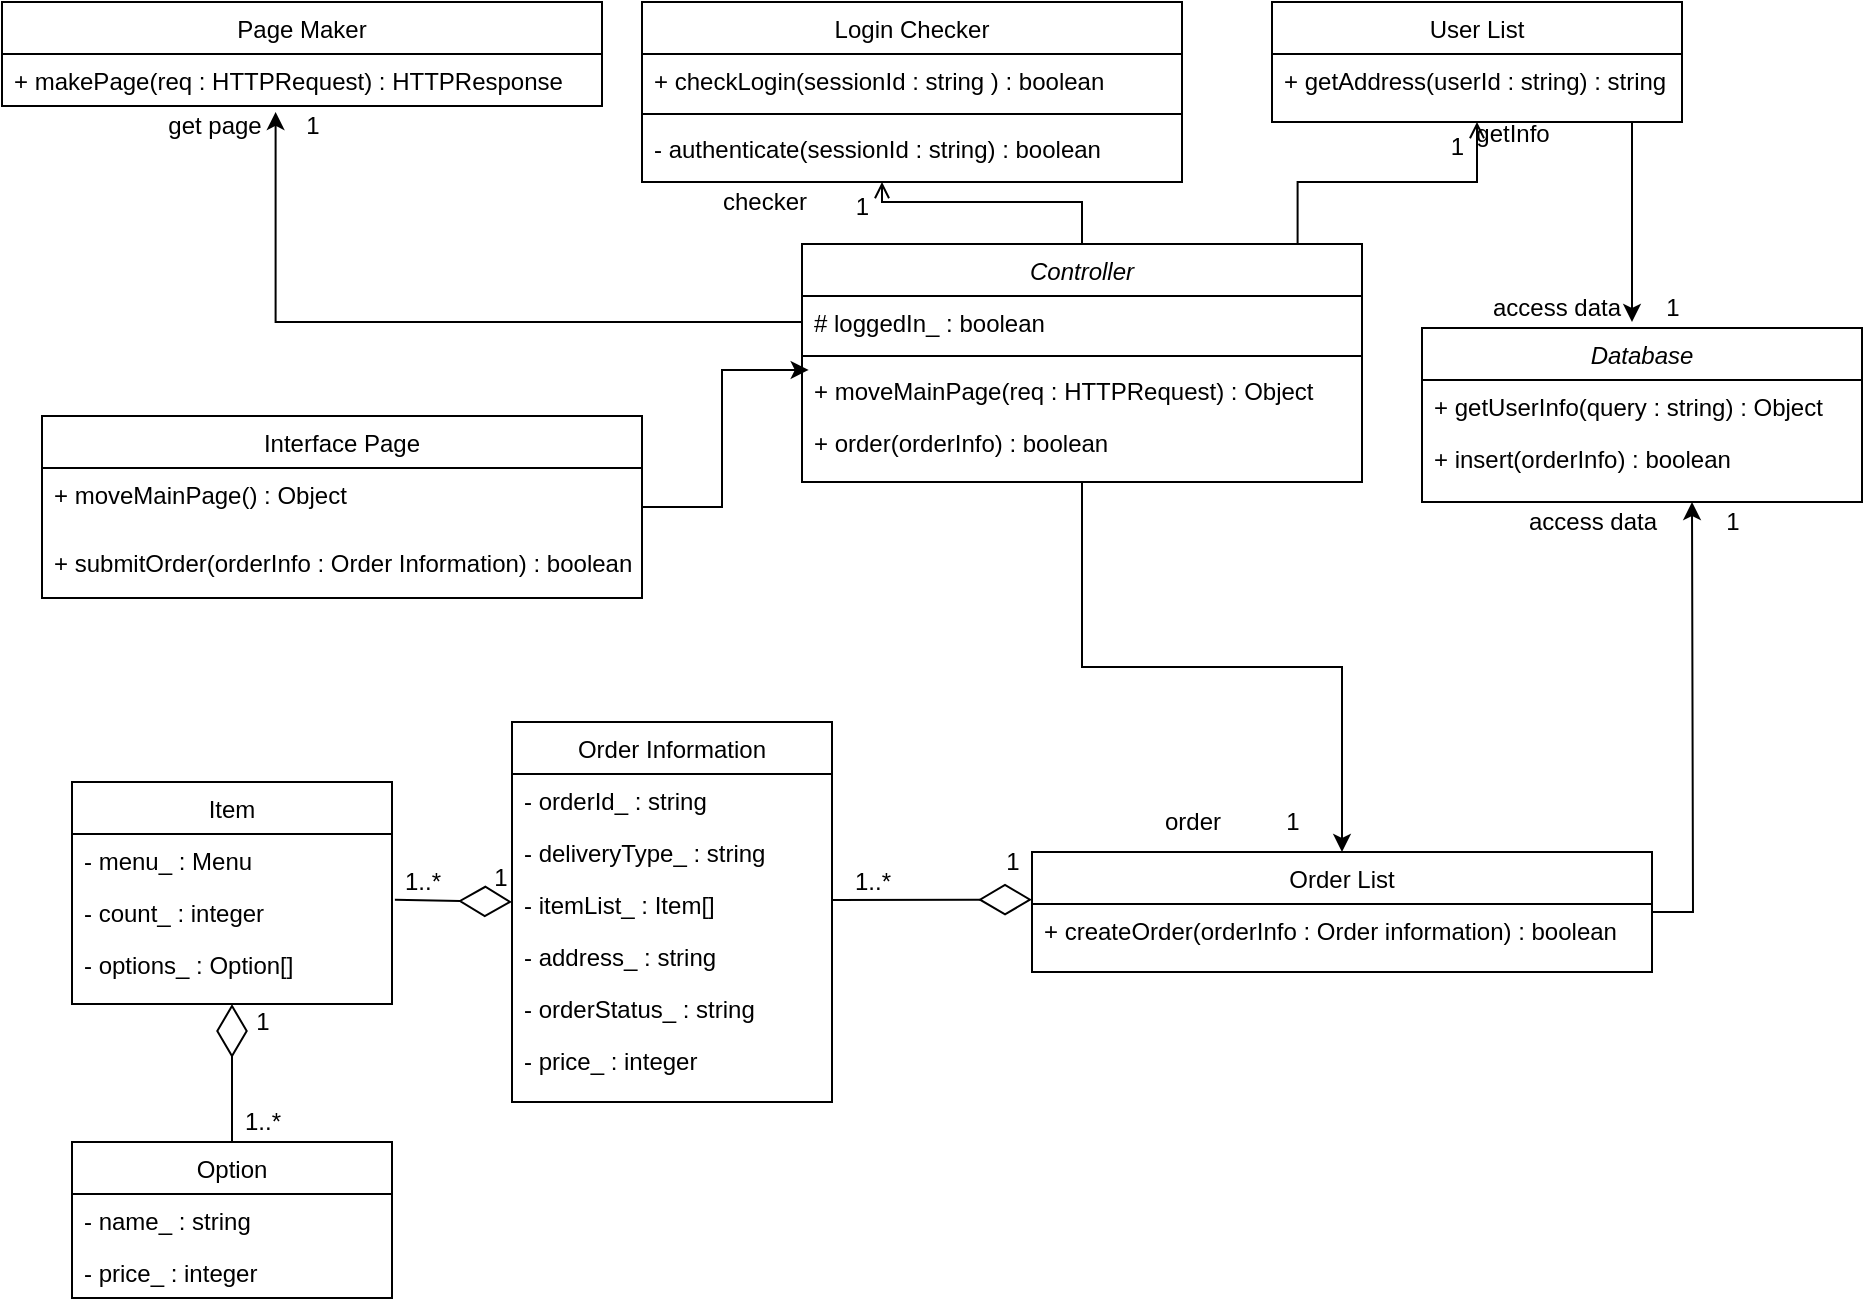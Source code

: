 <mxfile version="14.6.11" type="onedrive"><diagram id="C5RBs43oDa-KdzZeNtuy" name="Page-1"><mxGraphModel dx="815" dy="540" grid="1" gridSize="10" guides="1" tooltips="1" connect="1" arrows="1" fold="1" page="1" pageScale="1" pageWidth="1654" pageHeight="1169" math="0" shadow="0"><root><mxCell id="WIyWlLk6GJQsqaUBKTNV-0"/><mxCell id="WIyWlLk6GJQsqaUBKTNV-1" parent="WIyWlLk6GJQsqaUBKTNV-0"/><mxCell id="gkot_de-0XHQ5vh7qnOo-35" style="edgeStyle=orthogonalEdgeStyle;rounded=0;orthogonalLoop=1;jettySize=auto;html=1;exitX=0.5;exitY=1;exitDx=0;exitDy=0;" parent="WIyWlLk6GJQsqaUBKTNV-1" source="zkfFHV4jXpPFQw0GAbJ--0" target="gkot_de-0XHQ5vh7qnOo-28" edge="1"><mxGeometry relative="1" as="geometry"/></mxCell><mxCell id="zkfFHV4jXpPFQw0GAbJ--0" value="Controller" style="swimlane;fontStyle=2;align=center;verticalAlign=top;childLayout=stackLayout;horizontal=1;startSize=26;horizontalStack=0;resizeParent=1;resizeLast=0;collapsible=1;marginBottom=0;rounded=0;shadow=0;strokeWidth=1;" parent="WIyWlLk6GJQsqaUBKTNV-1" vertex="1"><mxGeometry x="420" y="171" width="280" height="119" as="geometry"><mxRectangle x="220" y="120" width="160" height="26" as="alternateBounds"/></mxGeometry></mxCell><mxCell id="zkfFHV4jXpPFQw0GAbJ--1" value="# loggedIn_ : boolean" style="text;align=left;verticalAlign=top;spacingLeft=4;spacingRight=4;overflow=hidden;rotatable=0;points=[[0,0.5],[1,0.5]];portConstraint=eastwest;" parent="zkfFHV4jXpPFQw0GAbJ--0" vertex="1"><mxGeometry y="26" width="280" height="26" as="geometry"/></mxCell><mxCell id="zkfFHV4jXpPFQw0GAbJ--4" value="" style="line;html=1;strokeWidth=1;align=left;verticalAlign=middle;spacingTop=-1;spacingLeft=3;spacingRight=3;rotatable=0;labelPosition=right;points=[];portConstraint=eastwest;" parent="zkfFHV4jXpPFQw0GAbJ--0" vertex="1"><mxGeometry y="52" width="280" height="8" as="geometry"/></mxCell><mxCell id="zkfFHV4jXpPFQw0GAbJ--5" value="+ moveMainPage(req : HTTPRequest) : Object" style="text;align=left;verticalAlign=top;spacingLeft=4;spacingRight=4;overflow=hidden;rotatable=0;points=[[0,0.5],[1,0.5]];portConstraint=eastwest;" parent="zkfFHV4jXpPFQw0GAbJ--0" vertex="1"><mxGeometry y="60" width="280" height="26" as="geometry"/></mxCell><mxCell id="gkot_de-0XHQ5vh7qnOo-1" value="+ order(orderInfo) : boolean" style="text;align=left;verticalAlign=top;spacingLeft=4;spacingRight=4;overflow=hidden;rotatable=0;points=[[0,0.5],[1,0.5]];portConstraint=eastwest;" parent="zkfFHV4jXpPFQw0GAbJ--0" vertex="1"><mxGeometry y="86" width="280" height="26" as="geometry"/></mxCell><mxCell id="zkfFHV4jXpPFQw0GAbJ--17" value="Page Maker" style="swimlane;fontStyle=0;align=center;verticalAlign=top;childLayout=stackLayout;horizontal=1;startSize=26;horizontalStack=0;resizeParent=1;resizeLast=0;collapsible=1;marginBottom=0;rounded=0;shadow=0;strokeWidth=1;" parent="WIyWlLk6GJQsqaUBKTNV-1" vertex="1"><mxGeometry x="20" y="50" width="300" height="52" as="geometry"><mxRectangle x="550" y="140" width="160" height="26" as="alternateBounds"/></mxGeometry></mxCell><mxCell id="zkfFHV4jXpPFQw0GAbJ--18" value="+ makePage(req : HTTPRequest) : HTTPResponse" style="text;align=left;verticalAlign=top;spacingLeft=4;spacingRight=4;overflow=hidden;rotatable=0;points=[[0,0.5],[1,0.5]];portConstraint=eastwest;" parent="zkfFHV4jXpPFQw0GAbJ--17" vertex="1"><mxGeometry y="26" width="300" height="26" as="geometry"/></mxCell><mxCell id="gkot_de-0XHQ5vh7qnOo-2" value="Login Checker" style="swimlane;fontStyle=0;align=center;verticalAlign=top;childLayout=stackLayout;horizontal=1;startSize=26;horizontalStack=0;resizeParent=1;resizeLast=0;collapsible=1;marginBottom=0;rounded=0;shadow=0;strokeWidth=1;" parent="WIyWlLk6GJQsqaUBKTNV-1" vertex="1"><mxGeometry x="340" y="50" width="270" height="90" as="geometry"><mxRectangle x="550" y="140" width="160" height="26" as="alternateBounds"/></mxGeometry></mxCell><mxCell id="gkot_de-0XHQ5vh7qnOo-3" value="+ checkLogin(sessionId : string ) : boolean" style="text;align=left;verticalAlign=top;spacingLeft=4;spacingRight=4;overflow=hidden;rotatable=0;points=[[0,0.5],[1,0.5]];portConstraint=eastwest;" parent="gkot_de-0XHQ5vh7qnOo-2" vertex="1"><mxGeometry y="26" width="270" height="26" as="geometry"/></mxCell><mxCell id="gkot_de-0XHQ5vh7qnOo-4" value="" style="line;html=1;strokeWidth=1;align=left;verticalAlign=middle;spacingTop=-1;spacingLeft=3;spacingRight=3;rotatable=0;labelPosition=right;points=[];portConstraint=eastwest;" parent="gkot_de-0XHQ5vh7qnOo-2" vertex="1"><mxGeometry y="52" width="270" height="8" as="geometry"/></mxCell><mxCell id="gkot_de-0XHQ5vh7qnOo-5" value="- authenticate(sessionId : string) : boolean" style="text;align=left;verticalAlign=top;spacingLeft=4;spacingRight=4;overflow=hidden;rotatable=0;points=[[0,0.5],[1,0.5]];portConstraint=eastwest;" parent="gkot_de-0XHQ5vh7qnOo-2" vertex="1"><mxGeometry y="60" width="270" height="26" as="geometry"/></mxCell><mxCell id="gkot_de-0XHQ5vh7qnOo-7" value="" style="endArrow=open;shadow=0;strokeWidth=1;rounded=0;endFill=1;edgeStyle=elbowEdgeStyle;elbow=vertical;exitX=0.5;exitY=0;exitDx=0;exitDy=0;" parent="WIyWlLk6GJQsqaUBKTNV-1" source="zkfFHV4jXpPFQw0GAbJ--0" edge="1"><mxGeometry x="0.5" y="41" relative="1" as="geometry"><mxPoint x="385" y="283" as="sourcePoint"/><mxPoint x="460" y="140" as="targetPoint"/><mxPoint x="-40" y="32" as="offset"/><Array as="points"><mxPoint x="460" y="150"/><mxPoint x="455" y="170"/></Array></mxGeometry></mxCell><mxCell id="gkot_de-0XHQ5vh7qnOo-8" value="1" style="resizable=0;align=right;verticalAlign=bottom;labelBackgroundColor=none;fontSize=12;" parent="gkot_de-0XHQ5vh7qnOo-7" connectable="0" vertex="1"><mxGeometry x="1" relative="1" as="geometry"><mxPoint x="-5" y="21" as="offset"/></mxGeometry></mxCell><mxCell id="gkot_de-0XHQ5vh7qnOo-9" value="checker" style="text;html=1;resizable=0;points=[];;align=center;verticalAlign=middle;labelBackgroundColor=none;rounded=0;shadow=0;strokeWidth=1;fontSize=12;" parent="gkot_de-0XHQ5vh7qnOo-7" vertex="1" connectable="0"><mxGeometry x="0.5" y="49" relative="1" as="geometry"><mxPoint x="-82" y="-49" as="offset"/></mxGeometry></mxCell><mxCell id="qUuRdcI2t34aqpUx9Slx-15" style="edgeStyle=orthogonalEdgeStyle;rounded=0;orthogonalLoop=1;jettySize=auto;html=1;" parent="WIyWlLk6GJQsqaUBKTNV-1" source="gkot_de-0XHQ5vh7qnOo-10" edge="1"><mxGeometry relative="1" as="geometry"><mxPoint x="835" y="210" as="targetPoint"/><Array as="points"><mxPoint x="835" y="140"/><mxPoint x="835" y="140"/></Array></mxGeometry></mxCell><mxCell id="gkot_de-0XHQ5vh7qnOo-10" value="User List" style="swimlane;fontStyle=0;align=center;verticalAlign=top;childLayout=stackLayout;horizontal=1;startSize=26;horizontalStack=0;resizeParent=1;resizeLast=0;collapsible=1;marginBottom=0;rounded=0;shadow=0;strokeWidth=1;" parent="WIyWlLk6GJQsqaUBKTNV-1" vertex="1"><mxGeometry x="655" y="50" width="205" height="60" as="geometry"><mxRectangle x="510" y="10" width="160" height="26" as="alternateBounds"/></mxGeometry></mxCell><mxCell id="gkot_de-0XHQ5vh7qnOo-11" value="+ getAddress(userId : string) : string" style="text;align=left;verticalAlign=top;spacingLeft=4;spacingRight=4;overflow=hidden;rotatable=0;points=[[0,0.5],[1,0.5]];portConstraint=eastwest;" parent="gkot_de-0XHQ5vh7qnOo-10" vertex="1"><mxGeometry y="26" width="205" height="26" as="geometry"/></mxCell><mxCell id="gkot_de-0XHQ5vh7qnOo-14" value="" style="endArrow=open;shadow=0;strokeWidth=1;rounded=0;endFill=1;edgeStyle=elbowEdgeStyle;elbow=vertical;exitX=0.885;exitY=-0.001;exitDx=0;exitDy=0;exitPerimeter=0;entryX=0.5;entryY=1;entryDx=0;entryDy=0;" parent="WIyWlLk6GJQsqaUBKTNV-1" source="zkfFHV4jXpPFQw0GAbJ--0" target="gkot_de-0XHQ5vh7qnOo-10" edge="1"><mxGeometry x="0.5" y="41" relative="1" as="geometry"><mxPoint x="715" y="200" as="sourcePoint"/><mxPoint x="715" y="140" as="targetPoint"/><mxPoint x="-40" y="32" as="offset"/><Array as="points"><mxPoint x="730" y="140"/><mxPoint x="635" y="230"/><mxPoint x="710" y="170"/></Array></mxGeometry></mxCell><mxCell id="gkot_de-0XHQ5vh7qnOo-15" value="1" style="resizable=0;align=right;verticalAlign=bottom;labelBackgroundColor=none;fontSize=12;" parent="gkot_de-0XHQ5vh7qnOo-14" connectable="0" vertex="1"><mxGeometry x="1" relative="1" as="geometry"><mxPoint x="-5" y="21" as="offset"/></mxGeometry></mxCell><mxCell id="gkot_de-0XHQ5vh7qnOo-16" value="getInfo" style="text;html=1;resizable=0;points=[];;align=center;verticalAlign=middle;labelBackgroundColor=none;rounded=0;shadow=0;strokeWidth=1;fontSize=12;" parent="gkot_de-0XHQ5vh7qnOo-14" vertex="1" connectable="0"><mxGeometry x="0.5" y="49" relative="1" as="geometry"><mxPoint x="25" y="25" as="offset"/></mxGeometry></mxCell><mxCell id="gkot_de-0XHQ5vh7qnOo-17" value="Order Information" style="swimlane;fontStyle=0;align=center;verticalAlign=top;childLayout=stackLayout;horizontal=1;startSize=26;horizontalStack=0;resizeParent=1;resizeLast=0;collapsible=1;marginBottom=0;rounded=0;shadow=0;strokeWidth=1;" parent="WIyWlLk6GJQsqaUBKTNV-1" vertex="1"><mxGeometry x="275" y="410" width="160" height="190" as="geometry"><mxRectangle x="510" y="10" width="160" height="26" as="alternateBounds"/></mxGeometry></mxCell><mxCell id="gkot_de-0XHQ5vh7qnOo-18" value="- orderId_ : string" style="text;align=left;verticalAlign=top;spacingLeft=4;spacingRight=4;overflow=hidden;rotatable=0;points=[[0,0.5],[1,0.5]];portConstraint=eastwest;" parent="gkot_de-0XHQ5vh7qnOo-17" vertex="1"><mxGeometry y="26" width="160" height="26" as="geometry"/></mxCell><mxCell id="gkot_de-0XHQ5vh7qnOo-21" value="- deliveryType_ : string" style="text;align=left;verticalAlign=top;spacingLeft=4;spacingRight=4;overflow=hidden;rotatable=0;points=[[0,0.5],[1,0.5]];portConstraint=eastwest;" parent="gkot_de-0XHQ5vh7qnOo-17" vertex="1"><mxGeometry y="52" width="160" height="26" as="geometry"/></mxCell><mxCell id="gkot_de-0XHQ5vh7qnOo-22" value="- itemList_ : Item[]" style="text;align=left;verticalAlign=top;spacingLeft=4;spacingRight=4;overflow=hidden;rotatable=0;points=[[0,0.5],[1,0.5]];portConstraint=eastwest;" parent="gkot_de-0XHQ5vh7qnOo-17" vertex="1"><mxGeometry y="78" width="160" height="26" as="geometry"/></mxCell><mxCell id="gkot_de-0XHQ5vh7qnOo-23" value="- address_ : string" style="text;align=left;verticalAlign=top;spacingLeft=4;spacingRight=4;overflow=hidden;rotatable=0;points=[[0,0.5],[1,0.5]];portConstraint=eastwest;" parent="gkot_de-0XHQ5vh7qnOo-17" vertex="1"><mxGeometry y="104" width="160" height="26" as="geometry"/></mxCell><mxCell id="gkot_de-0XHQ5vh7qnOo-24" value="- orderStatus_ : string" style="text;align=left;verticalAlign=top;spacingLeft=4;spacingRight=4;overflow=hidden;rotatable=0;points=[[0,0.5],[1,0.5]];portConstraint=eastwest;" parent="gkot_de-0XHQ5vh7qnOo-17" vertex="1"><mxGeometry y="130" width="160" height="26" as="geometry"/></mxCell><mxCell id="gkot_de-0XHQ5vh7qnOo-25" value="- price_ : integer" style="text;align=left;verticalAlign=top;spacingLeft=4;spacingRight=4;overflow=hidden;rotatable=0;points=[[0,0.5],[1,0.5]];portConstraint=eastwest;" parent="gkot_de-0XHQ5vh7qnOo-17" vertex="1"><mxGeometry y="156" width="160" height="26" as="geometry"/></mxCell><mxCell id="qUuRdcI2t34aqpUx9Slx-16" style="edgeStyle=orthogonalEdgeStyle;rounded=0;orthogonalLoop=1;jettySize=auto;html=1;" parent="WIyWlLk6GJQsqaUBKTNV-1" source="gkot_de-0XHQ5vh7qnOo-28" edge="1"><mxGeometry relative="1" as="geometry"><mxPoint x="865" y="300" as="targetPoint"/></mxGeometry></mxCell><mxCell id="gkot_de-0XHQ5vh7qnOo-28" value="Order List" style="swimlane;fontStyle=0;align=center;verticalAlign=top;childLayout=stackLayout;horizontal=1;startSize=26;horizontalStack=0;resizeParent=1;resizeLast=0;collapsible=1;marginBottom=0;rounded=0;shadow=0;strokeWidth=1;" parent="WIyWlLk6GJQsqaUBKTNV-1" vertex="1"><mxGeometry x="535" y="475" width="310" height="60" as="geometry"><mxRectangle x="510" y="10" width="160" height="26" as="alternateBounds"/></mxGeometry></mxCell><mxCell id="gkot_de-0XHQ5vh7qnOo-29" value="+ createOrder(orderInfo : Order information) : boolean" style="text;align=left;verticalAlign=top;spacingLeft=4;spacingRight=4;overflow=hidden;rotatable=0;points=[[0,0.5],[1,0.5]];portConstraint=eastwest;" parent="gkot_de-0XHQ5vh7qnOo-28" vertex="1"><mxGeometry y="26" width="310" height="26" as="geometry"/></mxCell><mxCell id="gkot_de-0XHQ5vh7qnOo-32" value="" style="endArrow=diamondThin;endFill=0;endSize=24;html=1;exitX=1.002;exitY=0.423;exitDx=0;exitDy=0;exitPerimeter=0;entryX=0;entryY=0.397;entryDx=0;entryDy=0;entryPerimeter=0;" parent="WIyWlLk6GJQsqaUBKTNV-1" source="gkot_de-0XHQ5vh7qnOo-22" target="gkot_de-0XHQ5vh7qnOo-28" edge="1"><mxGeometry width="160" relative="1" as="geometry"><mxPoint x="425" y="390" as="sourcePoint"/><mxPoint x="533" y="499" as="targetPoint"/></mxGeometry></mxCell><mxCell id="gkot_de-0XHQ5vh7qnOo-33" value="1" style="text;html=1;align=center;verticalAlign=middle;resizable=0;points=[];autosize=1;strokeColor=none;" parent="WIyWlLk6GJQsqaUBKTNV-1" vertex="1"><mxGeometry x="515" y="470" width="20" height="20" as="geometry"/></mxCell><mxCell id="gkot_de-0XHQ5vh7qnOo-34" value="1..*" style="text;html=1;align=center;verticalAlign=middle;resizable=0;points=[];autosize=1;strokeColor=none;" parent="WIyWlLk6GJQsqaUBKTNV-1" vertex="1"><mxGeometry x="440" y="480" width="30" height="20" as="geometry"/></mxCell><mxCell id="gkot_de-0XHQ5vh7qnOo-36" value="order" style="text;html=1;align=center;verticalAlign=middle;resizable=0;points=[];autosize=1;strokeColor=none;" parent="WIyWlLk6GJQsqaUBKTNV-1" vertex="1"><mxGeometry x="595" y="450" width="40" height="20" as="geometry"/></mxCell><mxCell id="gkot_de-0XHQ5vh7qnOo-37" value="1" style="text;html=1;align=center;verticalAlign=middle;resizable=0;points=[];autosize=1;strokeColor=none;" parent="WIyWlLk6GJQsqaUBKTNV-1" vertex="1"><mxGeometry x="655" y="450" width="20" height="20" as="geometry"/></mxCell><mxCell id="qUuRdcI2t34aqpUx9Slx-8" style="edgeStyle=orthogonalEdgeStyle;rounded=0;orthogonalLoop=1;jettySize=auto;html=1;entryX=0.012;entryY=0.115;entryDx=0;entryDy=0;entryPerimeter=0;" parent="WIyWlLk6GJQsqaUBKTNV-1" source="qUuRdcI2t34aqpUx9Slx-0" target="zkfFHV4jXpPFQw0GAbJ--5" edge="1"><mxGeometry relative="1" as="geometry"/></mxCell><mxCell id="qUuRdcI2t34aqpUx9Slx-0" value="Interface Page" style="swimlane;fontStyle=0;align=center;verticalAlign=top;childLayout=stackLayout;horizontal=1;startSize=26;horizontalStack=0;resizeParent=1;resizeLast=0;collapsible=1;marginBottom=0;rounded=0;shadow=0;strokeWidth=1;" parent="WIyWlLk6GJQsqaUBKTNV-1" vertex="1"><mxGeometry x="40" y="257" width="300" height="91" as="geometry"><mxRectangle x="510" y="10" width="160" height="26" as="alternateBounds"/></mxGeometry></mxCell><mxCell id="qUuRdcI2t34aqpUx9Slx-1" value="+ moveMainPage() : Object&#xa;" style="text;align=left;verticalAlign=top;spacingLeft=4;spacingRight=4;overflow=hidden;rotatable=0;points=[[0,0.5],[1,0.5]];portConstraint=eastwest;" parent="qUuRdcI2t34aqpUx9Slx-0" vertex="1"><mxGeometry y="26" width="300" height="34" as="geometry"/></mxCell><mxCell id="qUuRdcI2t34aqpUx9Slx-2" value="+ submitOrder(orderInfo : Order Information) : boolean&#xa;" style="text;align=left;verticalAlign=top;spacingLeft=4;spacingRight=4;overflow=hidden;rotatable=0;points=[[0,0.5],[1,0.5]];portConstraint=eastwest;" parent="qUuRdcI2t34aqpUx9Slx-0" vertex="1"><mxGeometry y="60" width="300" height="31" as="geometry"/></mxCell><mxCell id="qUuRdcI2t34aqpUx9Slx-5" style="edgeStyle=orthogonalEdgeStyle;rounded=0;orthogonalLoop=1;jettySize=auto;html=1;exitX=0;exitY=0.5;exitDx=0;exitDy=0;entryX=0.456;entryY=1.115;entryDx=0;entryDy=0;entryPerimeter=0;" parent="WIyWlLk6GJQsqaUBKTNV-1" source="zkfFHV4jXpPFQw0GAbJ--1" target="zkfFHV4jXpPFQw0GAbJ--18" edge="1"><mxGeometry relative="1" as="geometry"><Array as="points"><mxPoint x="157" y="210"/></Array></mxGeometry></mxCell><mxCell id="qUuRdcI2t34aqpUx9Slx-6" value="1" style="text;html=1;align=center;verticalAlign=middle;resizable=0;points=[];autosize=1;strokeColor=none;" parent="WIyWlLk6GJQsqaUBKTNV-1" vertex="1"><mxGeometry x="165" y="102" width="20" height="20" as="geometry"/></mxCell><mxCell id="qUuRdcI2t34aqpUx9Slx-7" value="get page" style="text;html=1;align=center;verticalAlign=middle;resizable=0;points=[];autosize=1;strokeColor=none;" parent="WIyWlLk6GJQsqaUBKTNV-1" vertex="1"><mxGeometry x="96" y="102" width="60" height="20" as="geometry"/></mxCell><mxCell id="qUuRdcI2t34aqpUx9Slx-9" value="Database" style="swimlane;fontStyle=2;align=center;verticalAlign=top;childLayout=stackLayout;horizontal=1;startSize=26;horizontalStack=0;resizeParent=1;resizeLast=0;collapsible=1;marginBottom=0;rounded=0;shadow=0;strokeWidth=1;" parent="WIyWlLk6GJQsqaUBKTNV-1" vertex="1"><mxGeometry x="730" y="213" width="220" height="87" as="geometry"><mxRectangle x="220" y="120" width="160" height="26" as="alternateBounds"/></mxGeometry></mxCell><mxCell id="qUuRdcI2t34aqpUx9Slx-12" value="+ getUserInfo(query : string) : Object" style="text;align=left;verticalAlign=top;spacingLeft=4;spacingRight=4;overflow=hidden;rotatable=0;points=[[0,0.5],[1,0.5]];portConstraint=eastwest;" parent="qUuRdcI2t34aqpUx9Slx-9" vertex="1"><mxGeometry y="26" width="220" height="26" as="geometry"/></mxCell><mxCell id="qUuRdcI2t34aqpUx9Slx-13" value="+ insert(orderInfo) : boolean" style="text;align=left;verticalAlign=top;spacingLeft=4;spacingRight=4;overflow=hidden;rotatable=0;points=[[0,0.5],[1,0.5]];portConstraint=eastwest;" parent="qUuRdcI2t34aqpUx9Slx-9" vertex="1"><mxGeometry y="52" width="220" height="26" as="geometry"/></mxCell><mxCell id="qUuRdcI2t34aqpUx9Slx-17" value="1" style="text;html=1;align=center;verticalAlign=middle;resizable=0;points=[];autosize=1;strokeColor=none;" parent="WIyWlLk6GJQsqaUBKTNV-1" vertex="1"><mxGeometry x="845" y="193" width="20" height="20" as="geometry"/></mxCell><mxCell id="qUuRdcI2t34aqpUx9Slx-18" value="access data" style="text;html=1;align=center;verticalAlign=middle;resizable=0;points=[];autosize=1;strokeColor=none;" parent="WIyWlLk6GJQsqaUBKTNV-1" vertex="1"><mxGeometry x="757" y="193" width="80" height="20" as="geometry"/></mxCell><mxCell id="qUuRdcI2t34aqpUx9Slx-19" value="access data" style="text;html=1;align=center;verticalAlign=middle;resizable=0;points=[];autosize=1;strokeColor=none;" parent="WIyWlLk6GJQsqaUBKTNV-1" vertex="1"><mxGeometry x="775" y="300" width="80" height="20" as="geometry"/></mxCell><mxCell id="qUuRdcI2t34aqpUx9Slx-20" value="1" style="text;html=1;align=center;verticalAlign=middle;resizable=0;points=[];autosize=1;strokeColor=none;" parent="WIyWlLk6GJQsqaUBKTNV-1" vertex="1"><mxGeometry x="875" y="300" width="20" height="20" as="geometry"/></mxCell><mxCell id="UO2dAdunn5_Md4xTbpKz-1" value="" style="endArrow=diamondThin;endFill=0;endSize=24;html=1;exitX=1.009;exitY=0.264;exitDx=0;exitDy=0;exitPerimeter=0;entryX=0;entryY=0.397;entryDx=0;entryDy=0;entryPerimeter=0;" edge="1" parent="WIyWlLk6GJQsqaUBKTNV-1" source="UO2dAdunn5_Md4xTbpKz-5"><mxGeometry width="160" relative="1" as="geometry"><mxPoint x="175.32" y="500.178" as="sourcePoint"/><mxPoint x="275" y="500.0" as="targetPoint"/></mxGeometry></mxCell><mxCell id="UO2dAdunn5_Md4xTbpKz-3" value="Item" style="swimlane;fontStyle=0;align=center;verticalAlign=top;childLayout=stackLayout;horizontal=1;startSize=26;horizontalStack=0;resizeParent=1;resizeLast=0;collapsible=1;marginBottom=0;rounded=0;shadow=0;strokeWidth=1;" vertex="1" parent="WIyWlLk6GJQsqaUBKTNV-1"><mxGeometry x="55" y="440" width="160" height="111" as="geometry"><mxRectangle x="510" y="10" width="160" height="26" as="alternateBounds"/></mxGeometry></mxCell><mxCell id="UO2dAdunn5_Md4xTbpKz-4" value="- menu_ : Menu" style="text;align=left;verticalAlign=top;spacingLeft=4;spacingRight=4;overflow=hidden;rotatable=0;points=[[0,0.5],[1,0.5]];portConstraint=eastwest;" vertex="1" parent="UO2dAdunn5_Md4xTbpKz-3"><mxGeometry y="26" width="160" height="26" as="geometry"/></mxCell><mxCell id="UO2dAdunn5_Md4xTbpKz-5" value="- count_ : integer" style="text;align=left;verticalAlign=top;spacingLeft=4;spacingRight=4;overflow=hidden;rotatable=0;points=[[0,0.5],[1,0.5]];portConstraint=eastwest;" vertex="1" parent="UO2dAdunn5_Md4xTbpKz-3"><mxGeometry y="52" width="160" height="26" as="geometry"/></mxCell><mxCell id="UO2dAdunn5_Md4xTbpKz-6" value="- options_ : Option[]" style="text;align=left;verticalAlign=top;spacingLeft=4;spacingRight=4;overflow=hidden;rotatable=0;points=[[0,0.5],[1,0.5]];portConstraint=eastwest;" vertex="1" parent="UO2dAdunn5_Md4xTbpKz-3"><mxGeometry y="78" width="160" height="26" as="geometry"/></mxCell><mxCell id="UO2dAdunn5_Md4xTbpKz-7" value="Option" style="swimlane;fontStyle=0;align=center;verticalAlign=top;childLayout=stackLayout;horizontal=1;startSize=26;horizontalStack=0;resizeParent=1;resizeLast=0;collapsible=1;marginBottom=0;rounded=0;shadow=0;strokeWidth=1;" vertex="1" parent="WIyWlLk6GJQsqaUBKTNV-1"><mxGeometry x="55" y="620" width="160" height="78" as="geometry"><mxRectangle x="510" y="10" width="160" height="26" as="alternateBounds"/></mxGeometry></mxCell><mxCell id="UO2dAdunn5_Md4xTbpKz-8" value="- name_ : string" style="text;align=left;verticalAlign=top;spacingLeft=4;spacingRight=4;overflow=hidden;rotatable=0;points=[[0,0.5],[1,0.5]];portConstraint=eastwest;" vertex="1" parent="UO2dAdunn5_Md4xTbpKz-7"><mxGeometry y="26" width="160" height="26" as="geometry"/></mxCell><mxCell id="UO2dAdunn5_Md4xTbpKz-9" value="- price_ : integer" style="text;align=left;verticalAlign=top;spacingLeft=4;spacingRight=4;overflow=hidden;rotatable=0;points=[[0,0.5],[1,0.5]];portConstraint=eastwest;" vertex="1" parent="UO2dAdunn5_Md4xTbpKz-7"><mxGeometry y="52" width="160" height="26" as="geometry"/></mxCell><mxCell id="UO2dAdunn5_Md4xTbpKz-10" value="" style="endArrow=diamondThin;endFill=0;endSize=24;html=1;exitX=0.5;exitY=0;exitDx=0;exitDy=0;entryX=0.5;entryY=1;entryDx=0;entryDy=0;" edge="1" parent="WIyWlLk6GJQsqaUBKTNV-1" source="UO2dAdunn5_Md4xTbpKz-7" target="UO2dAdunn5_Md4xTbpKz-3"><mxGeometry width="160" relative="1" as="geometry"><mxPoint x="320.32" y="458.998" as="sourcePoint"/><mxPoint x="420" y="458.82" as="targetPoint"/></mxGeometry></mxCell><mxCell id="UO2dAdunn5_Md4xTbpKz-11" value="1..*" style="text;html=1;align=center;verticalAlign=middle;resizable=0;points=[];autosize=1;strokeColor=none;" vertex="1" parent="WIyWlLk6GJQsqaUBKTNV-1"><mxGeometry x="215" y="480" width="30" height="20" as="geometry"/></mxCell><mxCell id="UO2dAdunn5_Md4xTbpKz-12" value="1" style="text;html=1;align=center;verticalAlign=middle;resizable=0;points=[];autosize=1;strokeColor=none;" vertex="1" parent="WIyWlLk6GJQsqaUBKTNV-1"><mxGeometry x="259" y="478" width="20" height="20" as="geometry"/></mxCell><mxCell id="UO2dAdunn5_Md4xTbpKz-13" value="1" style="text;html=1;align=center;verticalAlign=middle;resizable=0;points=[];autosize=1;strokeColor=none;" vertex="1" parent="WIyWlLk6GJQsqaUBKTNV-1"><mxGeometry x="140" y="550" width="20" height="20" as="geometry"/></mxCell><mxCell id="UO2dAdunn5_Md4xTbpKz-14" value="1..*" style="text;html=1;align=center;verticalAlign=middle;resizable=0;points=[];autosize=1;strokeColor=none;" vertex="1" parent="WIyWlLk6GJQsqaUBKTNV-1"><mxGeometry x="135" y="600" width="30" height="20" as="geometry"/></mxCell></root></mxGraphModel></diagram></mxfile>